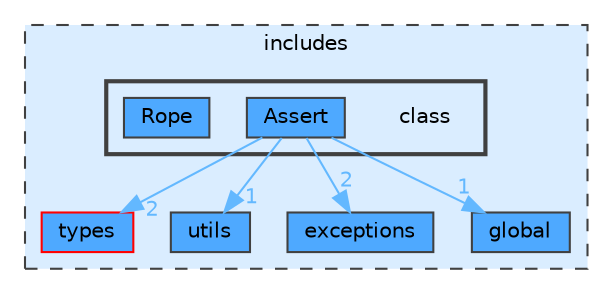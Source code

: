 digraph "includes/class"
{
 // LATEX_PDF_SIZE
  bgcolor="transparent";
  edge [fontname=Helvetica,fontsize=10,labelfontname=Helvetica,labelfontsize=10];
  node [fontname=Helvetica,fontsize=10,shape=box,height=0.2,width=0.4];
  compound=true
  subgraph clusterdir_09e761304027c904456130627fd4dcf5 {
    graph [ bgcolor="#daedff", pencolor="grey25", label="includes", fontname=Helvetica,fontsize=10 style="filled,dashed", URL="dir_09e761304027c904456130627fd4dcf5.html",tooltip=""]
  dir_00373071588607d1d83d0faa600e52a0 [label="types", fillcolor="#4ea9ff", color="red", style="filled", URL="dir_00373071588607d1d83d0faa600e52a0.html",tooltip=""];
  dir_3f8feeb2fa3bd0d1b751b257ed9f12a2 [label="utils", fillcolor="#4ea9ff", color="grey25", style="filled", URL="dir_3f8feeb2fa3bd0d1b751b257ed9f12a2.html",tooltip=""];
  dir_9d0d0bf2421cb00cd559b1154d8640b0 [label="exceptions", fillcolor="#4ea9ff", color="grey25", style="filled", URL="dir_9d0d0bf2421cb00cd559b1154d8640b0.html",tooltip=""];
  dir_ab3240e1f48e07e7724fe257c5d3746b [label="global", fillcolor="#4ea9ff", color="grey25", style="filled", URL="dir_ab3240e1f48e07e7724fe257c5d3746b.html",tooltip=""];
  subgraph clusterdir_6b079f5d9ee168c5f829c0b23b1fe689 {
    graph [ bgcolor="#daedff", pencolor="grey25", label="", fontname=Helvetica,fontsize=10 style="filled,bold", URL="dir_6b079f5d9ee168c5f829c0b23b1fe689.html",tooltip=""]
    dir_6b079f5d9ee168c5f829c0b23b1fe689 [shape=plaintext, label="class"];
  dir_347f62bd30c87960f2b3d725a42d0336 [label="Assert", fillcolor="#4ea9ff", color="grey25", style="filled", URL="dir_347f62bd30c87960f2b3d725a42d0336.html",tooltip=""];
  dir_5faaa3adc566809cca79725636185284 [label="Rope", fillcolor="#4ea9ff", color="grey25", style="filled", URL="dir_5faaa3adc566809cca79725636185284.html",tooltip=""];
  }
  }
  dir_347f62bd30c87960f2b3d725a42d0336->dir_00373071588607d1d83d0faa600e52a0 [headlabel="2", labeldistance=1.5 headhref="dir_000002_000035.html" href="dir_000002_000035.html" color="steelblue1" fontcolor="steelblue1"];
  dir_347f62bd30c87960f2b3d725a42d0336->dir_3f8feeb2fa3bd0d1b751b257ed9f12a2 [headlabel="1", labeldistance=1.5 headhref="dir_000002_000039.html" href="dir_000002_000039.html" color="steelblue1" fontcolor="steelblue1"];
  dir_347f62bd30c87960f2b3d725a42d0336->dir_9d0d0bf2421cb00cd559b1154d8640b0 [headlabel="2", labeldistance=1.5 headhref="dir_000002_000011.html" href="dir_000002_000011.html" color="steelblue1" fontcolor="steelblue1"];
  dir_347f62bd30c87960f2b3d725a42d0336->dir_ab3240e1f48e07e7724fe257c5d3746b [headlabel="1", labeldistance=1.5 headhref="dir_000002_000016.html" href="dir_000002_000016.html" color="steelblue1" fontcolor="steelblue1"];
}
